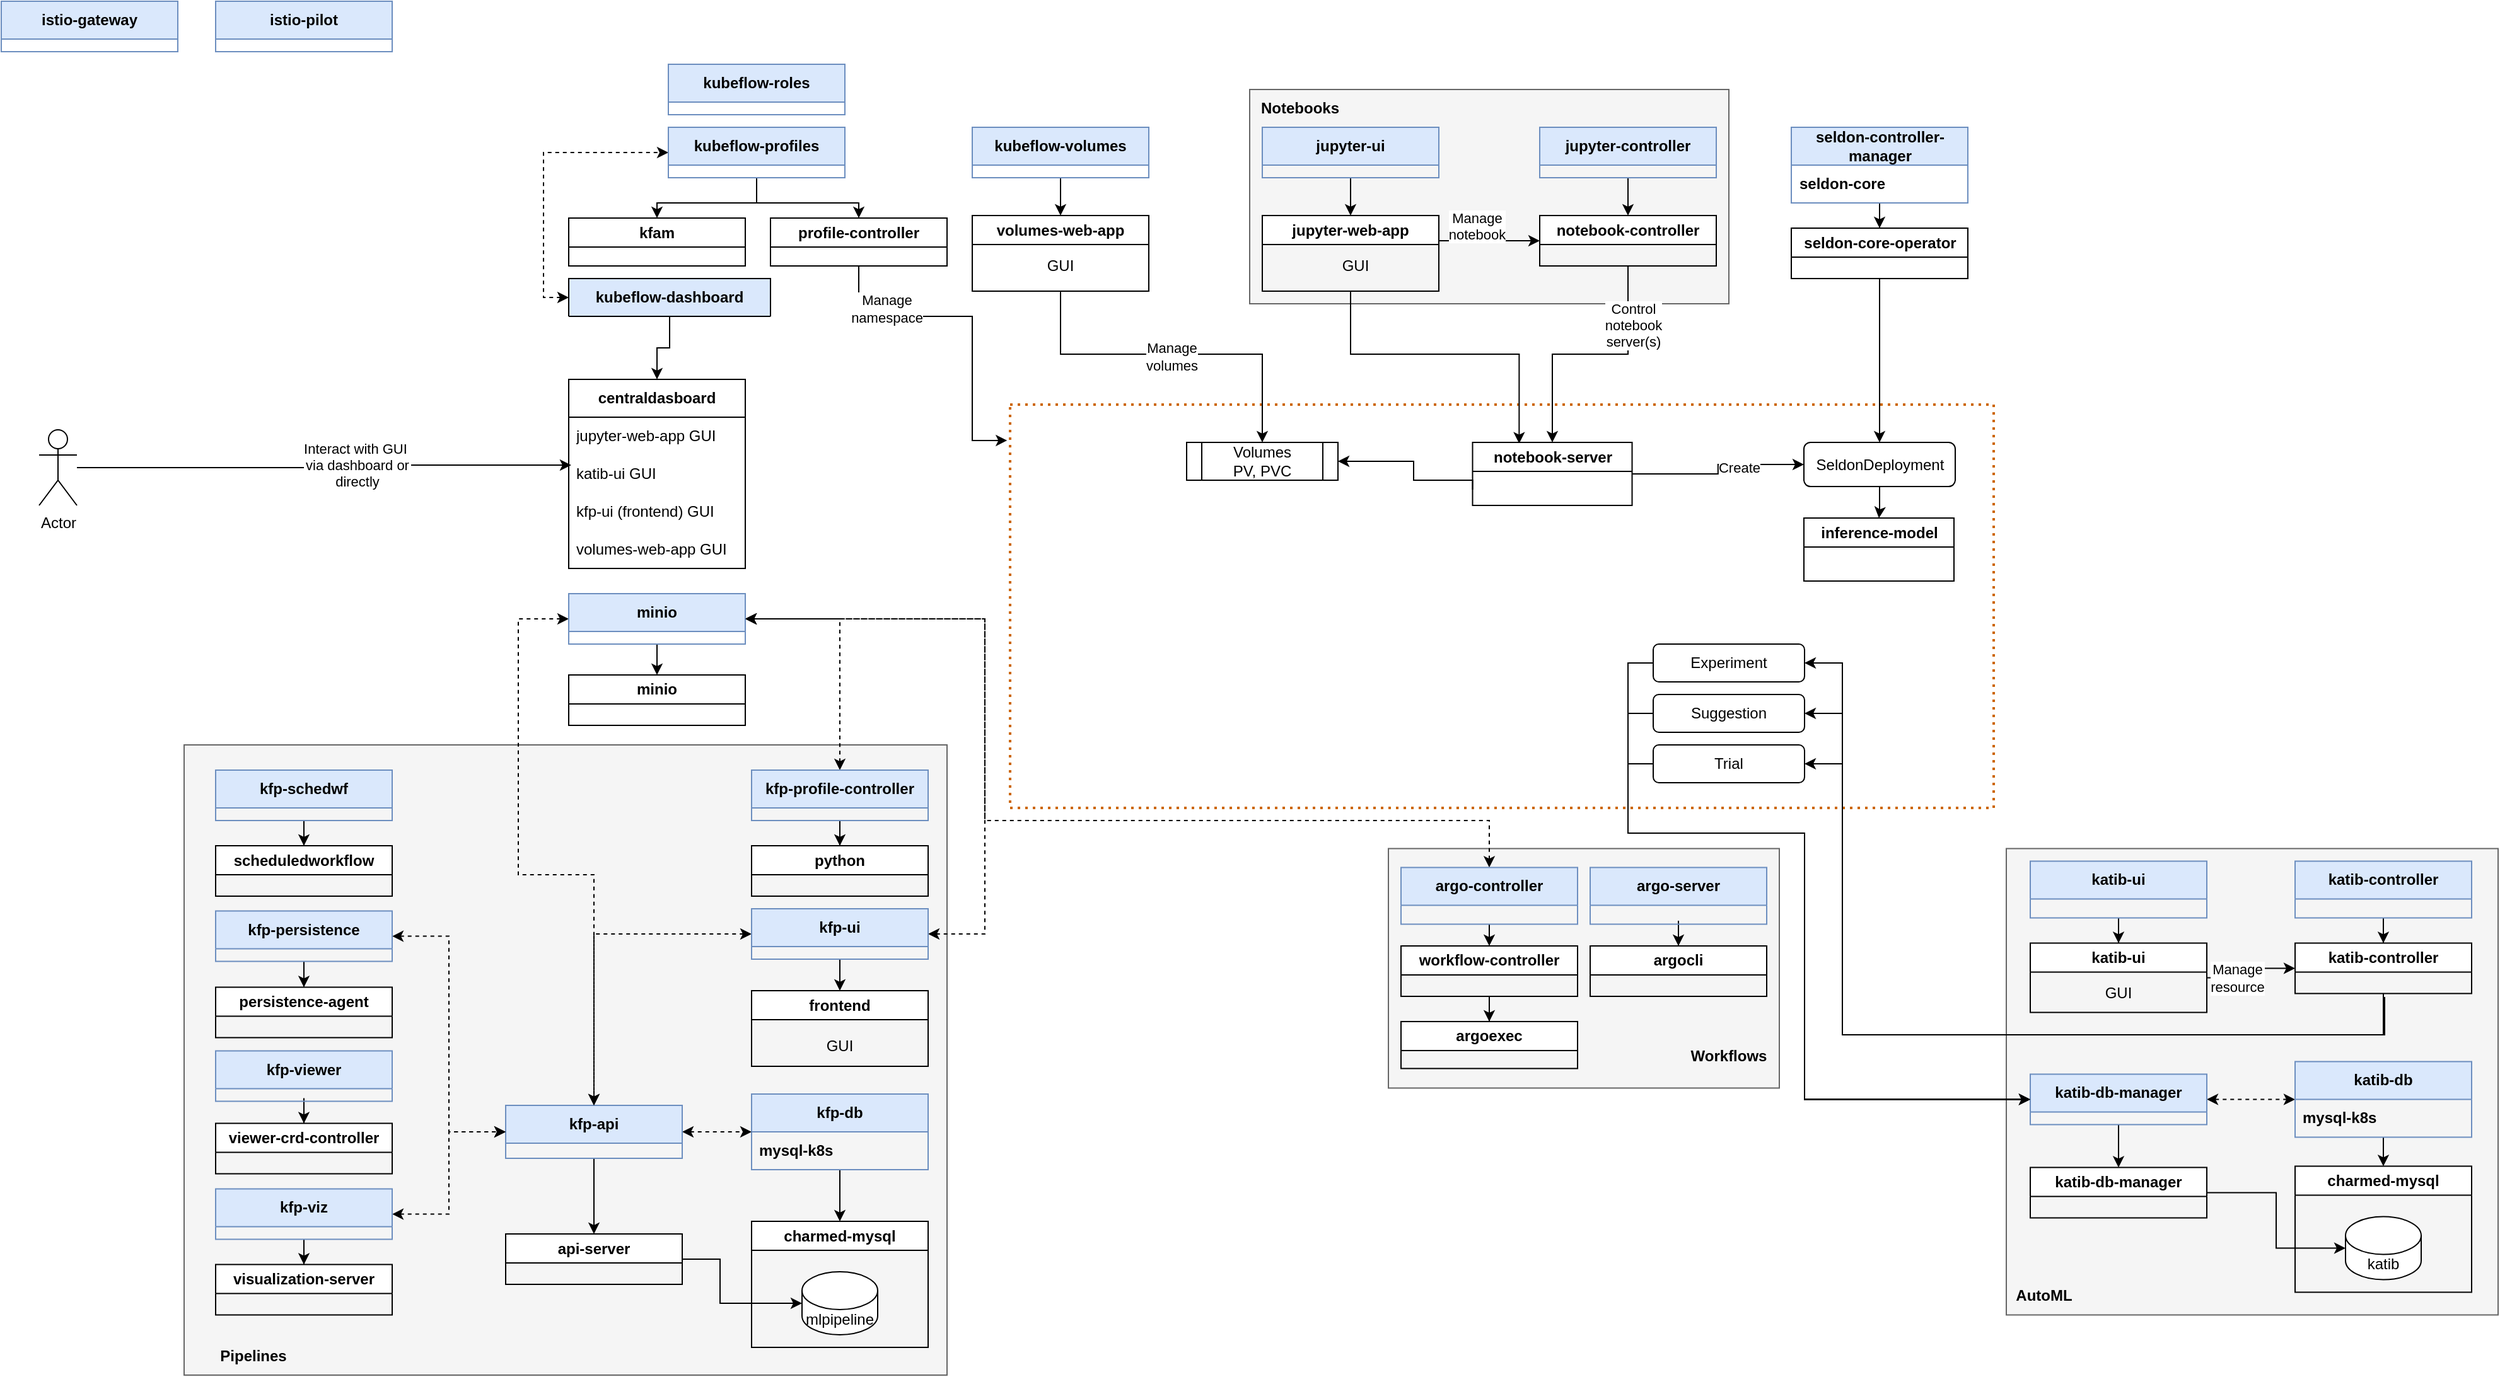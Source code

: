 <mxfile version="21.2.1" type="device">
  <diagram id="C5RBs43oDa-KdzZeNtuy" name="Page-1">
    <mxGraphModel dx="1604" dy="550" grid="1" gridSize="10" guides="1" tooltips="1" connect="1" arrows="1" fold="1" page="1" pageScale="1" pageWidth="827" pageHeight="1169" math="0" shadow="0">
      <root>
        <mxCell id="WIyWlLk6GJQsqaUBKTNV-0" />
        <mxCell id="WIyWlLk6GJQsqaUBKTNV-1" parent="WIyWlLk6GJQsqaUBKTNV-0" />
        <mxCell id="i-koaTyjOwiyfAc7AXyl-42" value="" style="rounded=0;whiteSpace=wrap;html=1;fillColor=#f5f5f5;fontColor=#333333;strokeColor=#666666;" vertex="1" parent="WIyWlLk6GJQsqaUBKTNV-1">
          <mxGeometry x="440" y="80" width="380" height="170" as="geometry" />
        </mxCell>
        <mxCell id="i-koaTyjOwiyfAc7AXyl-40" value="" style="rounded=0;whiteSpace=wrap;html=1;fillColor=#f5f5f5;fontColor=#333333;strokeColor=#666666;" vertex="1" parent="WIyWlLk6GJQsqaUBKTNV-1">
          <mxGeometry x="550" y="682.25" width="310" height="190" as="geometry" />
        </mxCell>
        <mxCell id="UsWVj7nxP38BEQxx_ZYH-17" value="" style="rounded=0;whiteSpace=wrap;html=1;fillColor=none;strokeColor=#CC6600;dashed=1;dashPattern=1 2;strokeWidth=2;" parent="WIyWlLk6GJQsqaUBKTNV-1" vertex="1">
          <mxGeometry x="250" y="330" width="780" height="320" as="geometry" />
        </mxCell>
        <mxCell id="UsWVj7nxP38BEQxx_ZYH-182" value="" style="rounded=0;whiteSpace=wrap;html=1;fillColor=#f5f5f5;fontColor=#333333;strokeColor=#666666;" parent="WIyWlLk6GJQsqaUBKTNV-1" vertex="1">
          <mxGeometry x="-405" y="600" width="605" height="500" as="geometry" />
        </mxCell>
        <mxCell id="UsWVj7nxP38BEQxx_ZYH-111" value="" style="rounded=0;whiteSpace=wrap;html=1;fillColor=#f5f5f5;fontColor=#333333;strokeColor=#666666;" parent="WIyWlLk6GJQsqaUBKTNV-1" vertex="1">
          <mxGeometry x="1040" y="682.25" width="390" height="370" as="geometry" />
        </mxCell>
        <mxCell id="UsWVj7nxP38BEQxx_ZYH-171" style="edgeStyle=orthogonalEdgeStyle;rounded=0;orthogonalLoop=1;jettySize=auto;html=1;entryX=0.014;entryY=0.267;entryDx=0;entryDy=0;entryPerimeter=0;" parent="WIyWlLk6GJQsqaUBKTNV-1" source="UsWVj7nxP38BEQxx_ZYH-0" target="UsWVj7nxP38BEQxx_ZYH-167" edge="1">
          <mxGeometry relative="1" as="geometry" />
        </mxCell>
        <mxCell id="UsWVj7nxP38BEQxx_ZYH-172" value="Interact with GUI&amp;nbsp;&lt;br&gt;via dashboard or&lt;br&gt;directly" style="edgeLabel;html=1;align=center;verticalAlign=middle;resizable=0;points=[];" parent="UsWVj7nxP38BEQxx_ZYH-171" vertex="1" connectable="0">
          <mxGeometry x="0.134" relative="1" as="geometry">
            <mxPoint as="offset" />
          </mxGeometry>
        </mxCell>
        <mxCell id="UsWVj7nxP38BEQxx_ZYH-0" value="Actor" style="shape=umlActor;verticalLabelPosition=bottom;verticalAlign=top;html=1;outlineConnect=0;" parent="WIyWlLk6GJQsqaUBKTNV-1" vertex="1">
          <mxGeometry x="-520" y="350" width="30" height="60" as="geometry" />
        </mxCell>
        <mxCell id="UsWVj7nxP38BEQxx_ZYH-32" style="edgeStyle=orthogonalEdgeStyle;rounded=0;orthogonalLoop=1;jettySize=auto;html=1;entryX=0.5;entryY=0;entryDx=0;entryDy=0;" parent="WIyWlLk6GJQsqaUBKTNV-1" source="UsWVj7nxP38BEQxx_ZYH-2" target="UsWVj7nxP38BEQxx_ZYH-165" edge="1">
          <mxGeometry relative="1" as="geometry" />
        </mxCell>
        <mxCell id="i-koaTyjOwiyfAc7AXyl-26" style="edgeStyle=orthogonalEdgeStyle;rounded=0;orthogonalLoop=1;jettySize=auto;html=1;entryX=0;entryY=0.5;entryDx=0;entryDy=0;exitX=0;exitY=0.5;exitDx=0;exitDy=0;dashed=1;startArrow=classic;startFill=1;" edge="1" parent="WIyWlLk6GJQsqaUBKTNV-1" source="UsWVj7nxP38BEQxx_ZYH-2" target="UsWVj7nxP38BEQxx_ZYH-126">
          <mxGeometry relative="1" as="geometry" />
        </mxCell>
        <mxCell id="UsWVj7nxP38BEQxx_ZYH-2" value="&lt;b&gt;kubeflow-dashboard&lt;/b&gt;" style="swimlane;fontStyle=0;childLayout=stackLayout;horizontal=1;startSize=30;horizontalStack=0;resizeParent=1;resizeParentMax=0;resizeLast=0;collapsible=1;marginBottom=0;whiteSpace=wrap;html=1;fillColor=#dae8fc;strokeColor=#000000;" parent="WIyWlLk6GJQsqaUBKTNV-1" vertex="1" collapsed="1">
          <mxGeometry x="-100" y="230" width="160" height="30" as="geometry">
            <mxRectangle x="-100" y="230" width="140" height="40" as="alternateBounds" />
          </mxGeometry>
        </mxCell>
        <mxCell id="UsWVj7nxP38BEQxx_ZYH-13" style="edgeStyle=orthogonalEdgeStyle;rounded=0;orthogonalLoop=1;jettySize=auto;html=1;entryX=0.5;entryY=0;entryDx=0;entryDy=0;" parent="WIyWlLk6GJQsqaUBKTNV-1" source="UsWVj7nxP38BEQxx_ZYH-6" target="UsWVj7nxP38BEQxx_ZYH-10" edge="1">
          <mxGeometry relative="1" as="geometry" />
        </mxCell>
        <mxCell id="UsWVj7nxP38BEQxx_ZYH-6" value="&lt;b&gt;jupyter-ui&lt;/b&gt;" style="swimlane;fontStyle=0;childLayout=stackLayout;horizontal=1;startSize=30;horizontalStack=0;resizeParent=1;resizeParentMax=0;resizeLast=0;collapsible=1;marginBottom=0;whiteSpace=wrap;html=1;fillColor=#dae8fc;strokeColor=#6c8ebf;" parent="WIyWlLk6GJQsqaUBKTNV-1" vertex="1">
          <mxGeometry x="450" y="110" width="140" height="40" as="geometry" />
        </mxCell>
        <mxCell id="UsWVj7nxP38BEQxx_ZYH-19" style="edgeStyle=orthogonalEdgeStyle;rounded=0;orthogonalLoop=1;jettySize=auto;html=1;entryX=0;entryY=0.5;entryDx=0;entryDy=0;" parent="WIyWlLk6GJQsqaUBKTNV-1" source="UsWVj7nxP38BEQxx_ZYH-10" target="UsWVj7nxP38BEQxx_ZYH-16" edge="1">
          <mxGeometry relative="1" as="geometry">
            <Array as="points">
              <mxPoint x="670" y="200" />
              <mxPoint x="670" y="200" />
            </Array>
          </mxGeometry>
        </mxCell>
        <mxCell id="UsWVj7nxP38BEQxx_ZYH-20" value="Manage&lt;br&gt;notebook" style="edgeLabel;html=1;align=center;verticalAlign=bottom;resizable=0;points=[];labelPosition=center;verticalLabelPosition=middle;" parent="UsWVj7nxP38BEQxx_ZYH-19" vertex="1" connectable="0">
          <mxGeometry x="-0.26" y="-3" relative="1" as="geometry">
            <mxPoint as="offset" />
          </mxGeometry>
        </mxCell>
        <mxCell id="i-koaTyjOwiyfAc7AXyl-44" style="edgeStyle=orthogonalEdgeStyle;rounded=0;orthogonalLoop=1;jettySize=auto;html=1;entryX=0.292;entryY=0.017;entryDx=0;entryDy=0;entryPerimeter=0;" edge="1" parent="WIyWlLk6GJQsqaUBKTNV-1" source="UsWVj7nxP38BEQxx_ZYH-10" target="UsWVj7nxP38BEQxx_ZYH-22">
          <mxGeometry relative="1" as="geometry">
            <Array as="points">
              <mxPoint x="520" y="290" />
              <mxPoint x="654" y="290" />
            </Array>
          </mxGeometry>
        </mxCell>
        <mxCell id="UsWVj7nxP38BEQxx_ZYH-10" value="jupyter-web-app" style="swimlane;whiteSpace=wrap;html=1;" parent="WIyWlLk6GJQsqaUBKTNV-1" vertex="1">
          <mxGeometry x="450" y="180" width="140" height="60" as="geometry" />
        </mxCell>
        <mxCell id="UsWVj7nxP38BEQxx_ZYH-109" value="GUI" style="text;html=1;strokeColor=none;fillColor=none;align=center;verticalAlign=middle;whiteSpace=wrap;rounded=0;" parent="UsWVj7nxP38BEQxx_ZYH-10" vertex="1">
          <mxGeometry x="44" y="25" width="60" height="30" as="geometry" />
        </mxCell>
        <mxCell id="UsWVj7nxP38BEQxx_ZYH-18" style="edgeStyle=orthogonalEdgeStyle;rounded=0;orthogonalLoop=1;jettySize=auto;html=1;entryX=0.5;entryY=0;entryDx=0;entryDy=0;" parent="WIyWlLk6GJQsqaUBKTNV-1" source="UsWVj7nxP38BEQxx_ZYH-15" target="UsWVj7nxP38BEQxx_ZYH-16" edge="1">
          <mxGeometry relative="1" as="geometry" />
        </mxCell>
        <mxCell id="UsWVj7nxP38BEQxx_ZYH-15" value="&lt;b&gt;jupyter-controller&lt;/b&gt;" style="swimlane;fontStyle=0;childLayout=stackLayout;horizontal=1;startSize=30;horizontalStack=0;resizeParent=1;resizeParentMax=0;resizeLast=0;collapsible=1;marginBottom=0;whiteSpace=wrap;html=1;fillColor=#dae8fc;strokeColor=#6c8ebf;" parent="WIyWlLk6GJQsqaUBKTNV-1" vertex="1">
          <mxGeometry x="670" y="110" width="140" height="40" as="geometry" />
        </mxCell>
        <mxCell id="UsWVj7nxP38BEQxx_ZYH-87" style="edgeStyle=orthogonalEdgeStyle;rounded=0;orthogonalLoop=1;jettySize=auto;html=1;entryX=0.5;entryY=0;entryDx=0;entryDy=0;" parent="WIyWlLk6GJQsqaUBKTNV-1" source="UsWVj7nxP38BEQxx_ZYH-16" target="UsWVj7nxP38BEQxx_ZYH-22" edge="1">
          <mxGeometry relative="1" as="geometry">
            <mxPoint x="758.5" y="400" as="targetPoint" />
          </mxGeometry>
        </mxCell>
        <mxCell id="UsWVj7nxP38BEQxx_ZYH-176" value="Control&lt;br&gt;notebook&lt;br&gt;server(s)" style="edgeLabel;html=1;align=center;verticalAlign=middle;resizable=0;points=[];" parent="UsWVj7nxP38BEQxx_ZYH-87" vertex="1" connectable="0">
          <mxGeometry x="-0.533" y="4" relative="1" as="geometry">
            <mxPoint as="offset" />
          </mxGeometry>
        </mxCell>
        <mxCell id="UsWVj7nxP38BEQxx_ZYH-16" value="notebook-controller" style="swimlane;whiteSpace=wrap;html=1;" parent="WIyWlLk6GJQsqaUBKTNV-1" vertex="1">
          <mxGeometry x="670" y="180" width="140" height="40" as="geometry" />
        </mxCell>
        <mxCell id="i-koaTyjOwiyfAc7AXyl-28" style="edgeStyle=orthogonalEdgeStyle;rounded=0;orthogonalLoop=1;jettySize=auto;html=1;entryX=0;entryY=0.5;entryDx=0;entryDy=0;" edge="1" parent="WIyWlLk6GJQsqaUBKTNV-1" source="UsWVj7nxP38BEQxx_ZYH-22" target="UsWVj7nxP38BEQxx_ZYH-187">
          <mxGeometry relative="1" as="geometry" />
        </mxCell>
        <mxCell id="i-koaTyjOwiyfAc7AXyl-29" value="Create" style="edgeLabel;html=1;align=center;verticalAlign=middle;resizable=0;points=[];" vertex="1" connectable="0" parent="i-koaTyjOwiyfAc7AXyl-28">
          <mxGeometry x="0.281" y="-2" relative="1" as="geometry">
            <mxPoint as="offset" />
          </mxGeometry>
        </mxCell>
        <mxCell id="UsWVj7nxP38BEQxx_ZYH-22" value="notebook-server" style="swimlane;whiteSpace=wrap;html=1;" parent="WIyWlLk6GJQsqaUBKTNV-1" vertex="1">
          <mxGeometry x="616.75" y="360" width="126.5" height="50" as="geometry" />
        </mxCell>
        <mxCell id="UsWVj7nxP38BEQxx_ZYH-154" style="edgeStyle=orthogonalEdgeStyle;rounded=0;orthogonalLoop=1;jettySize=auto;html=1;entryX=1;entryY=0.5;entryDx=0;entryDy=0;exitX=0;exitY=0.75;exitDx=0;exitDy=0;" parent="WIyWlLk6GJQsqaUBKTNV-1" source="UsWVj7nxP38BEQxx_ZYH-22" target="UsWVj7nxP38BEQxx_ZYH-152" edge="1">
          <mxGeometry relative="1" as="geometry">
            <mxPoint x="720.02" y="398.68" as="sourcePoint" />
            <Array as="points">
              <mxPoint x="617" y="390" />
              <mxPoint x="570" y="390" />
              <mxPoint x="570" y="375" />
            </Array>
          </mxGeometry>
        </mxCell>
        <mxCell id="UsWVj7nxP38BEQxx_ZYH-35" value="&lt;b&gt;istio-pilot&lt;/b&gt;" style="swimlane;fontStyle=0;childLayout=stackLayout;horizontal=1;startSize=30;horizontalStack=0;resizeParent=1;resizeParentMax=0;resizeLast=0;collapsible=1;marginBottom=0;whiteSpace=wrap;html=1;fillColor=#dae8fc;strokeColor=#6c8ebf;" parent="WIyWlLk6GJQsqaUBKTNV-1" vertex="1">
          <mxGeometry x="-380" y="10" width="140" height="40" as="geometry" />
        </mxCell>
        <mxCell id="UsWVj7nxP38BEQxx_ZYH-36" value="&lt;b&gt;istio-gateway&lt;/b&gt;" style="swimlane;fontStyle=0;childLayout=stackLayout;horizontal=1;startSize=30;horizontalStack=0;resizeParent=1;resizeParentMax=0;resizeLast=0;collapsible=1;marginBottom=0;whiteSpace=wrap;html=1;fillColor=#dae8fc;strokeColor=#6c8ebf;" parent="WIyWlLk6GJQsqaUBKTNV-1" vertex="1">
          <mxGeometry x="-550" y="10" width="140" height="40" as="geometry" />
        </mxCell>
        <mxCell id="UsWVj7nxP38BEQxx_ZYH-78" style="edgeStyle=orthogonalEdgeStyle;rounded=0;orthogonalLoop=1;jettySize=auto;html=1;dashed=1;startArrow=classic;startFill=1;" parent="WIyWlLk6GJQsqaUBKTNV-1" source="UsWVj7nxP38BEQxx_ZYH-40" target="UsWVj7nxP38BEQxx_ZYH-69" edge="1">
          <mxGeometry relative="1" as="geometry" />
        </mxCell>
        <mxCell id="UsWVj7nxP38BEQxx_ZYH-82" style="edgeStyle=orthogonalEdgeStyle;rounded=0;orthogonalLoop=1;jettySize=auto;html=1;entryX=0.5;entryY=0;entryDx=0;entryDy=0;" parent="WIyWlLk6GJQsqaUBKTNV-1" source="UsWVj7nxP38BEQxx_ZYH-40" target="UsWVj7nxP38BEQxx_ZYH-71" edge="1">
          <mxGeometry relative="1" as="geometry" />
        </mxCell>
        <mxCell id="UsWVj7nxP38BEQxx_ZYH-40" value="&lt;b&gt;katib-db&lt;/b&gt;" style="swimlane;fontStyle=0;childLayout=stackLayout;horizontal=1;startSize=30;horizontalStack=0;resizeParent=1;resizeParentMax=0;resizeLast=0;collapsible=1;marginBottom=0;whiteSpace=wrap;html=1;fillColor=#dae8fc;strokeColor=#6c8ebf;" parent="WIyWlLk6GJQsqaUBKTNV-1" vertex="1">
          <mxGeometry x="1269" y="851.25" width="140" height="60" as="geometry" />
        </mxCell>
        <mxCell id="UsWVj7nxP38BEQxx_ZYH-41" value="&lt;b&gt;mysql-k8s&lt;/b&gt;" style="text;strokeColor=none;fillColor=none;align=left;verticalAlign=middle;spacingLeft=4;spacingRight=4;overflow=hidden;points=[[0,0.5],[1,0.5]];portConstraint=eastwest;rotatable=0;whiteSpace=wrap;html=1;" parent="UsWVj7nxP38BEQxx_ZYH-40" vertex="1">
          <mxGeometry y="30" width="140" height="30" as="geometry" />
        </mxCell>
        <mxCell id="UsWVj7nxP38BEQxx_ZYH-81" style="edgeStyle=orthogonalEdgeStyle;rounded=0;orthogonalLoop=1;jettySize=auto;html=1;" parent="WIyWlLk6GJQsqaUBKTNV-1" source="UsWVj7nxP38BEQxx_ZYH-44" target="UsWVj7nxP38BEQxx_ZYH-72" edge="1">
          <mxGeometry relative="1" as="geometry" />
        </mxCell>
        <mxCell id="UsWVj7nxP38BEQxx_ZYH-44" value="&lt;b&gt;kfp-db&lt;/b&gt;" style="swimlane;fontStyle=0;childLayout=stackLayout;horizontal=1;startSize=30;horizontalStack=0;resizeParent=1;resizeParentMax=0;resizeLast=0;collapsible=1;marginBottom=0;whiteSpace=wrap;html=1;fillColor=#dae8fc;strokeColor=#6c8ebf;" parent="WIyWlLk6GJQsqaUBKTNV-1" vertex="1">
          <mxGeometry x="45" y="877" width="140" height="60" as="geometry" />
        </mxCell>
        <mxCell id="UsWVj7nxP38BEQxx_ZYH-45" value="&lt;b&gt;mysql-k8s&lt;/b&gt;" style="text;strokeColor=none;fillColor=none;align=left;verticalAlign=middle;spacingLeft=4;spacingRight=4;overflow=hidden;points=[[0,0.5],[1,0.5]];portConstraint=eastwest;rotatable=0;whiteSpace=wrap;html=1;" parent="UsWVj7nxP38BEQxx_ZYH-44" vertex="1">
          <mxGeometry y="30" width="140" height="30" as="geometry" />
        </mxCell>
        <mxCell id="UsWVj7nxP38BEQxx_ZYH-54" style="edgeStyle=orthogonalEdgeStyle;rounded=0;orthogonalLoop=1;jettySize=auto;html=1;entryX=0.5;entryY=0;entryDx=0;entryDy=0;" parent="WIyWlLk6GJQsqaUBKTNV-1" source="UsWVj7nxP38BEQxx_ZYH-46" target="UsWVj7nxP38BEQxx_ZYH-52" edge="1">
          <mxGeometry relative="1" as="geometry" />
        </mxCell>
        <mxCell id="UsWVj7nxP38BEQxx_ZYH-46" value="&lt;b&gt;seldon-controller-manager&lt;/b&gt;" style="swimlane;fontStyle=0;childLayout=stackLayout;horizontal=1;startSize=30;horizontalStack=0;resizeParent=1;resizeParentMax=0;resizeLast=0;collapsible=1;marginBottom=0;whiteSpace=wrap;html=1;fillColor=#dae8fc;strokeColor=#6c8ebf;" parent="WIyWlLk6GJQsqaUBKTNV-1" vertex="1">
          <mxGeometry x="869.5" y="110" width="140" height="60" as="geometry" />
        </mxCell>
        <mxCell id="UsWVj7nxP38BEQxx_ZYH-47" value="&lt;b&gt;seldon-core&lt;/b&gt;" style="text;strokeColor=none;fillColor=none;align=left;verticalAlign=middle;spacingLeft=4;spacingRight=4;overflow=hidden;points=[[0,0.5],[1,0.5]];portConstraint=eastwest;rotatable=0;whiteSpace=wrap;html=1;" parent="UsWVj7nxP38BEQxx_ZYH-46" vertex="1">
          <mxGeometry y="30" width="140" height="30" as="geometry" />
        </mxCell>
        <mxCell id="UsWVj7nxP38BEQxx_ZYH-191" style="edgeStyle=orthogonalEdgeStyle;rounded=0;orthogonalLoop=1;jettySize=auto;html=1;entryX=0.5;entryY=0;entryDx=0;entryDy=0;" parent="WIyWlLk6GJQsqaUBKTNV-1" source="UsWVj7nxP38BEQxx_ZYH-52" target="UsWVj7nxP38BEQxx_ZYH-187" edge="1">
          <mxGeometry relative="1" as="geometry" />
        </mxCell>
        <mxCell id="UsWVj7nxP38BEQxx_ZYH-52" value="seldon-core-operator" style="swimlane;whiteSpace=wrap;html=1;" parent="WIyWlLk6GJQsqaUBKTNV-1" vertex="1">
          <mxGeometry x="869.5" y="190" width="140" height="40" as="geometry" />
        </mxCell>
        <mxCell id="UsWVj7nxP38BEQxx_ZYH-63" style="edgeStyle=orthogonalEdgeStyle;rounded=0;orthogonalLoop=1;jettySize=auto;html=1;entryX=0.5;entryY=0;entryDx=0;entryDy=0;" parent="WIyWlLk6GJQsqaUBKTNV-1" source="UsWVj7nxP38BEQxx_ZYH-60" target="UsWVj7nxP38BEQxx_ZYH-62" edge="1">
          <mxGeometry relative="1" as="geometry" />
        </mxCell>
        <mxCell id="UsWVj7nxP38BEQxx_ZYH-186" style="edgeStyle=orthogonalEdgeStyle;rounded=0;orthogonalLoop=1;jettySize=auto;html=1;startArrow=classic;startFill=1;dashed=1;" parent="WIyWlLk6GJQsqaUBKTNV-1" source="UsWVj7nxP38BEQxx_ZYH-60" target="UsWVj7nxP38BEQxx_ZYH-44" edge="1">
          <mxGeometry relative="1" as="geometry" />
        </mxCell>
        <mxCell id="UsWVj7nxP38BEQxx_ZYH-60" value="&lt;b&gt;kfp-api&lt;/b&gt;" style="swimlane;fontStyle=0;childLayout=stackLayout;horizontal=1;startSize=30;horizontalStack=0;resizeParent=1;resizeParentMax=0;resizeLast=0;collapsible=1;marginBottom=0;whiteSpace=wrap;html=1;fillColor=#dae8fc;strokeColor=#6c8ebf;" parent="WIyWlLk6GJQsqaUBKTNV-1" vertex="1">
          <mxGeometry x="-150" y="886" width="140" height="42" as="geometry" />
        </mxCell>
        <mxCell id="UsWVj7nxP38BEQxx_ZYH-80" style="edgeStyle=orthogonalEdgeStyle;rounded=0;orthogonalLoop=1;jettySize=auto;html=1;entryX=0;entryY=0.5;entryDx=0;entryDy=0;entryPerimeter=0;" parent="WIyWlLk6GJQsqaUBKTNV-1" source="UsWVj7nxP38BEQxx_ZYH-62" target="UsWVj7nxP38BEQxx_ZYH-73" edge="1">
          <mxGeometry relative="1" as="geometry">
            <Array as="points">
              <mxPoint x="20" y="1008" />
              <mxPoint x="20" y="1043" />
            </Array>
          </mxGeometry>
        </mxCell>
        <mxCell id="UsWVj7nxP38BEQxx_ZYH-62" value="api-server" style="swimlane;whiteSpace=wrap;html=1;" parent="WIyWlLk6GJQsqaUBKTNV-1" vertex="1">
          <mxGeometry x="-150" y="988" width="140" height="40" as="geometry" />
        </mxCell>
        <mxCell id="UsWVj7nxP38BEQxx_ZYH-76" style="edgeStyle=orthogonalEdgeStyle;rounded=0;orthogonalLoop=1;jettySize=auto;html=1;entryX=0.5;entryY=0;entryDx=0;entryDy=0;" parent="WIyWlLk6GJQsqaUBKTNV-1" source="UsWVj7nxP38BEQxx_ZYH-69" target="UsWVj7nxP38BEQxx_ZYH-75" edge="1">
          <mxGeometry relative="1" as="geometry" />
        </mxCell>
        <mxCell id="UsWVj7nxP38BEQxx_ZYH-69" value="&lt;b&gt;katib-db-manager&lt;/b&gt;" style="swimlane;fontStyle=0;childLayout=stackLayout;horizontal=1;startSize=30;horizontalStack=0;resizeParent=1;resizeParentMax=0;resizeLast=0;collapsible=1;marginBottom=0;whiteSpace=wrap;html=1;fillColor=#dae8fc;strokeColor=#6c8ebf;" parent="WIyWlLk6GJQsqaUBKTNV-1" vertex="1">
          <mxGeometry x="1059" y="861.25" width="140" height="40" as="geometry" />
        </mxCell>
        <mxCell id="UsWVj7nxP38BEQxx_ZYH-71" value="charmed-mysql" style="swimlane;whiteSpace=wrap;html=1;" parent="WIyWlLk6GJQsqaUBKTNV-1" vertex="1">
          <mxGeometry x="1269" y="934.25" width="140" height="100" as="geometry" />
        </mxCell>
        <mxCell id="UsWVj7nxP38BEQxx_ZYH-48" value="katib" style="shape=cylinder3;whiteSpace=wrap;html=1;boundedLbl=1;backgroundOutline=1;size=15;" parent="UsWVj7nxP38BEQxx_ZYH-71" vertex="1">
          <mxGeometry x="40" y="40" width="60" height="50" as="geometry" />
        </mxCell>
        <mxCell id="UsWVj7nxP38BEQxx_ZYH-72" value="charmed-mysql" style="swimlane;whiteSpace=wrap;html=1;" parent="WIyWlLk6GJQsqaUBKTNV-1" vertex="1">
          <mxGeometry x="45" y="978" width="140" height="100" as="geometry" />
        </mxCell>
        <mxCell id="UsWVj7nxP38BEQxx_ZYH-73" value="mlpipeline" style="shape=cylinder3;whiteSpace=wrap;html=1;boundedLbl=1;backgroundOutline=1;size=15;" parent="UsWVj7nxP38BEQxx_ZYH-72" vertex="1">
          <mxGeometry x="40" y="40" width="60" height="50" as="geometry" />
        </mxCell>
        <mxCell id="UsWVj7nxP38BEQxx_ZYH-79" style="edgeStyle=orthogonalEdgeStyle;rounded=0;orthogonalLoop=1;jettySize=auto;html=1;" parent="WIyWlLk6GJQsqaUBKTNV-1" source="UsWVj7nxP38BEQxx_ZYH-75" target="UsWVj7nxP38BEQxx_ZYH-48" edge="1">
          <mxGeometry relative="1" as="geometry" />
        </mxCell>
        <mxCell id="UsWVj7nxP38BEQxx_ZYH-75" value="katib-db-manager" style="swimlane;whiteSpace=wrap;html=1;" parent="WIyWlLk6GJQsqaUBKTNV-1" vertex="1">
          <mxGeometry x="1059" y="935.25" width="140" height="40" as="geometry" />
        </mxCell>
        <mxCell id="UsWVj7nxP38BEQxx_ZYH-91" style="edgeStyle=orthogonalEdgeStyle;rounded=0;orthogonalLoop=1;jettySize=auto;html=1;entryX=0.5;entryY=0;entryDx=0;entryDy=0;" parent="WIyWlLk6GJQsqaUBKTNV-1" source="UsWVj7nxP38BEQxx_ZYH-92" target="UsWVj7nxP38BEQxx_ZYH-93" edge="1">
          <mxGeometry relative="1" as="geometry" />
        </mxCell>
        <mxCell id="UsWVj7nxP38BEQxx_ZYH-92" value="&lt;b&gt;katib-ui&lt;/b&gt;" style="swimlane;fontStyle=0;childLayout=stackLayout;horizontal=1;startSize=30;horizontalStack=0;resizeParent=1;resizeParentMax=0;resizeLast=0;collapsible=1;marginBottom=0;whiteSpace=wrap;html=1;fillColor=#dae8fc;strokeColor=#6c8ebf;" parent="WIyWlLk6GJQsqaUBKTNV-1" vertex="1">
          <mxGeometry x="1059" y="692.25" width="140" height="45" as="geometry" />
        </mxCell>
        <mxCell id="UsWVj7nxP38BEQxx_ZYH-110" style="edgeStyle=orthogonalEdgeStyle;rounded=0;orthogonalLoop=1;jettySize=auto;html=1;entryX=0;entryY=0.5;entryDx=0;entryDy=0;align=center;verticalAlign=middle;labelPosition=center;verticalLabelPosition=middle;" parent="WIyWlLk6GJQsqaUBKTNV-1" source="UsWVj7nxP38BEQxx_ZYH-93" target="UsWVj7nxP38BEQxx_ZYH-99" edge="1">
          <mxGeometry relative="1" as="geometry">
            <Array as="points">
              <mxPoint x="1223" y="785.25" />
              <mxPoint x="1223" y="777.25" />
            </Array>
          </mxGeometry>
        </mxCell>
        <mxCell id="UsWVj7nxP38BEQxx_ZYH-124" value="Manage&lt;br&gt;resource" style="edgeLabel;html=1;align=center;verticalAlign=middle;resizable=0;points=[];" parent="UsWVj7nxP38BEQxx_ZYH-110" vertex="1" connectable="0">
          <mxGeometry x="-0.388" relative="1" as="geometry">
            <mxPoint as="offset" />
          </mxGeometry>
        </mxCell>
        <mxCell id="UsWVj7nxP38BEQxx_ZYH-93" value="katib-ui" style="swimlane;whiteSpace=wrap;html=1;" parent="WIyWlLk6GJQsqaUBKTNV-1" vertex="1">
          <mxGeometry x="1059" y="757.25" width="140" height="55" as="geometry" />
        </mxCell>
        <mxCell id="UsWVj7nxP38BEQxx_ZYH-107" value="GUI" style="text;html=1;strokeColor=none;fillColor=none;align=center;verticalAlign=middle;whiteSpace=wrap;rounded=0;" parent="UsWVj7nxP38BEQxx_ZYH-93" vertex="1">
          <mxGeometry x="40" y="25" width="60" height="30" as="geometry" />
        </mxCell>
        <mxCell id="UsWVj7nxP38BEQxx_ZYH-97" style="edgeStyle=orthogonalEdgeStyle;rounded=0;orthogonalLoop=1;jettySize=auto;html=1;entryX=0.5;entryY=0;entryDx=0;entryDy=0;" parent="WIyWlLk6GJQsqaUBKTNV-1" source="UsWVj7nxP38BEQxx_ZYH-98" target="UsWVj7nxP38BEQxx_ZYH-99" edge="1">
          <mxGeometry relative="1" as="geometry" />
        </mxCell>
        <mxCell id="UsWVj7nxP38BEQxx_ZYH-98" value="&lt;b&gt;katib-controller&lt;/b&gt;" style="swimlane;fontStyle=0;childLayout=stackLayout;horizontal=1;startSize=30;horizontalStack=0;resizeParent=1;resizeParentMax=0;resizeLast=0;collapsible=1;marginBottom=0;whiteSpace=wrap;html=1;fillColor=#dae8fc;strokeColor=#6c8ebf;" parent="WIyWlLk6GJQsqaUBKTNV-1" vertex="1">
          <mxGeometry x="1269" y="692.25" width="140" height="45" as="geometry" />
        </mxCell>
        <mxCell id="UsWVj7nxP38BEQxx_ZYH-99" value="katib-controller" style="swimlane;whiteSpace=wrap;html=1;" parent="WIyWlLk6GJQsqaUBKTNV-1" vertex="1">
          <mxGeometry x="1269" y="757.25" width="140" height="40" as="geometry" />
        </mxCell>
        <mxCell id="UsWVj7nxP38BEQxx_ZYH-112" value="&lt;b&gt;AutoML&lt;/b&gt;" style="text;html=1;strokeColor=none;fillColor=none;align=center;verticalAlign=middle;whiteSpace=wrap;rounded=0;" parent="WIyWlLk6GJQsqaUBKTNV-1" vertex="1">
          <mxGeometry x="1040" y="1022.25" width="60" height="30" as="geometry" />
        </mxCell>
        <mxCell id="UsWVj7nxP38BEQxx_ZYH-151" style="edgeStyle=orthogonalEdgeStyle;rounded=0;orthogonalLoop=1;jettySize=auto;html=1;startArrow=classic;startFill=1;endArrow=none;endFill=0;" parent="WIyWlLk6GJQsqaUBKTNV-1" source="UsWVj7nxP38BEQxx_ZYH-116" edge="1">
          <mxGeometry relative="1" as="geometry">
            <Array as="points">
              <mxPoint x="910" y="535" />
              <mxPoint x="910" y="830" />
              <mxPoint x="1340" y="830" />
            </Array>
            <mxPoint x="1340" y="800" as="targetPoint" />
          </mxGeometry>
        </mxCell>
        <mxCell id="i-koaTyjOwiyfAc7AXyl-32" style="edgeStyle=orthogonalEdgeStyle;rounded=0;orthogonalLoop=1;jettySize=auto;html=1;entryX=0;entryY=0.5;entryDx=0;entryDy=0;exitX=0;exitY=0.5;exitDx=0;exitDy=0;" edge="1" parent="WIyWlLk6GJQsqaUBKTNV-1" source="UsWVj7nxP38BEQxx_ZYH-116" target="UsWVj7nxP38BEQxx_ZYH-69">
          <mxGeometry relative="1" as="geometry">
            <Array as="points">
              <mxPoint x="740" y="535" />
              <mxPoint x="740" y="670" />
              <mxPoint x="880" y="670" />
              <mxPoint x="880" y="881" />
            </Array>
          </mxGeometry>
        </mxCell>
        <mxCell id="UsWVj7nxP38BEQxx_ZYH-116" value="Experiment" style="rounded=1;whiteSpace=wrap;html=1;" parent="WIyWlLk6GJQsqaUBKTNV-1" vertex="1">
          <mxGeometry x="760" y="520" width="120" height="30" as="geometry" />
        </mxCell>
        <mxCell id="UsWVj7nxP38BEQxx_ZYH-150" style="edgeStyle=orthogonalEdgeStyle;rounded=0;orthogonalLoop=1;jettySize=auto;html=1;endArrow=none;endFill=0;startArrow=classic;startFill=1;entryX=0.5;entryY=1;entryDx=0;entryDy=0;" parent="WIyWlLk6GJQsqaUBKTNV-1" source="UsWVj7nxP38BEQxx_ZYH-117" target="UsWVj7nxP38BEQxx_ZYH-99" edge="1">
          <mxGeometry relative="1" as="geometry">
            <Array as="points">
              <mxPoint x="910" y="575" />
              <mxPoint x="910" y="830" />
              <mxPoint x="1339" y="830" />
            </Array>
          </mxGeometry>
        </mxCell>
        <mxCell id="i-koaTyjOwiyfAc7AXyl-31" style="edgeStyle=orthogonalEdgeStyle;rounded=0;orthogonalLoop=1;jettySize=auto;html=1;entryX=0;entryY=0.5;entryDx=0;entryDy=0;exitX=0;exitY=0.5;exitDx=0;exitDy=0;" edge="1" parent="WIyWlLk6GJQsqaUBKTNV-1" source="UsWVj7nxP38BEQxx_ZYH-117" target="UsWVj7nxP38BEQxx_ZYH-69">
          <mxGeometry relative="1" as="geometry">
            <Array as="points">
              <mxPoint x="740" y="575" />
              <mxPoint x="740" y="670" />
              <mxPoint x="880" y="670" />
              <mxPoint x="880" y="881" />
            </Array>
          </mxGeometry>
        </mxCell>
        <mxCell id="UsWVj7nxP38BEQxx_ZYH-117" value="Suggestion" style="rounded=1;whiteSpace=wrap;html=1;" parent="WIyWlLk6GJQsqaUBKTNV-1" vertex="1">
          <mxGeometry x="760" y="560" width="120" height="30" as="geometry" />
        </mxCell>
        <mxCell id="UsWVj7nxP38BEQxx_ZYH-149" style="edgeStyle=orthogonalEdgeStyle;rounded=0;orthogonalLoop=1;jettySize=auto;html=1;exitX=1;exitY=0.5;exitDx=0;exitDy=0;endArrow=none;endFill=0;startArrow=classic;startFill=1;entryX=0.5;entryY=1;entryDx=0;entryDy=0;" parent="WIyWlLk6GJQsqaUBKTNV-1" source="UsWVj7nxP38BEQxx_ZYH-119" target="UsWVj7nxP38BEQxx_ZYH-99" edge="1">
          <mxGeometry relative="1" as="geometry">
            <Array as="points">
              <mxPoint x="910" y="615" />
              <mxPoint x="910" y="830" />
              <mxPoint x="1339" y="830" />
            </Array>
          </mxGeometry>
        </mxCell>
        <mxCell id="i-koaTyjOwiyfAc7AXyl-30" style="edgeStyle=orthogonalEdgeStyle;rounded=0;orthogonalLoop=1;jettySize=auto;html=1;entryX=0;entryY=0.5;entryDx=0;entryDy=0;exitX=0;exitY=0.5;exitDx=0;exitDy=0;" edge="1" parent="WIyWlLk6GJQsqaUBKTNV-1" source="UsWVj7nxP38BEQxx_ZYH-119" target="UsWVj7nxP38BEQxx_ZYH-69">
          <mxGeometry relative="1" as="geometry">
            <Array as="points">
              <mxPoint x="740" y="615" />
              <mxPoint x="740" y="670" />
              <mxPoint x="880" y="670" />
              <mxPoint x="880" y="881" />
            </Array>
          </mxGeometry>
        </mxCell>
        <mxCell id="UsWVj7nxP38BEQxx_ZYH-119" value="Trial" style="rounded=1;whiteSpace=wrap;html=1;" parent="WIyWlLk6GJQsqaUBKTNV-1" vertex="1">
          <mxGeometry x="760" y="600" width="120" height="30" as="geometry" />
        </mxCell>
        <mxCell id="UsWVj7nxP38BEQxx_ZYH-125" style="edgeStyle=orthogonalEdgeStyle;rounded=0;orthogonalLoop=1;jettySize=auto;html=1;entryX=0.5;entryY=0;entryDx=0;entryDy=0;" parent="WIyWlLk6GJQsqaUBKTNV-1" source="UsWVj7nxP38BEQxx_ZYH-126" target="UsWVj7nxP38BEQxx_ZYH-127" edge="1">
          <mxGeometry relative="1" as="geometry" />
        </mxCell>
        <mxCell id="UsWVj7nxP38BEQxx_ZYH-185" style="edgeStyle=orthogonalEdgeStyle;rounded=0;orthogonalLoop=1;jettySize=auto;html=1;" parent="WIyWlLk6GJQsqaUBKTNV-1" source="UsWVj7nxP38BEQxx_ZYH-126" target="UsWVj7nxP38BEQxx_ZYH-184" edge="1">
          <mxGeometry relative="1" as="geometry" />
        </mxCell>
        <mxCell id="UsWVj7nxP38BEQxx_ZYH-126" value="&lt;b&gt;kubeflow-profiles&lt;/b&gt;" style="swimlane;fontStyle=0;childLayout=stackLayout;horizontal=1;startSize=30;horizontalStack=0;resizeParent=1;resizeParentMax=0;resizeLast=0;collapsible=1;marginBottom=0;whiteSpace=wrap;html=1;fillColor=#dae8fc;strokeColor=#6c8ebf;" parent="WIyWlLk6GJQsqaUBKTNV-1" vertex="1">
          <mxGeometry x="-21" y="110" width="140" height="40" as="geometry" />
        </mxCell>
        <mxCell id="UsWVj7nxP38BEQxx_ZYH-157" style="edgeStyle=orthogonalEdgeStyle;rounded=0;orthogonalLoop=1;jettySize=auto;html=1;entryX=-0.003;entryY=0.089;entryDx=0;entryDy=0;entryPerimeter=0;" parent="WIyWlLk6GJQsqaUBKTNV-1" source="UsWVj7nxP38BEQxx_ZYH-127" target="UsWVj7nxP38BEQxx_ZYH-17" edge="1">
          <mxGeometry relative="1" as="geometry">
            <Array as="points">
              <mxPoint x="130" y="260" />
              <mxPoint x="220" y="260" />
              <mxPoint x="220" y="358" />
            </Array>
          </mxGeometry>
        </mxCell>
        <mxCell id="UsWVj7nxP38BEQxx_ZYH-158" value="Manage&lt;br&gt;namespace" style="edgeLabel;html=1;align=center;verticalAlign=middle;resizable=0;points=[];" parent="UsWVj7nxP38BEQxx_ZYH-157" vertex="1" connectable="0">
          <mxGeometry x="-0.514" y="6" relative="1" as="geometry">
            <mxPoint as="offset" />
          </mxGeometry>
        </mxCell>
        <mxCell id="UsWVj7nxP38BEQxx_ZYH-127" value="profile-controller" style="swimlane;whiteSpace=wrap;html=1;" parent="WIyWlLk6GJQsqaUBKTNV-1" vertex="1">
          <mxGeometry x="60" y="182" width="140" height="38" as="geometry" />
        </mxCell>
        <mxCell id="UsWVj7nxP38BEQxx_ZYH-129" value="&lt;b&gt;kubeflow-roles&lt;/b&gt;" style="swimlane;fontStyle=0;childLayout=stackLayout;horizontal=1;startSize=30;horizontalStack=0;resizeParent=1;resizeParentMax=0;resizeLast=0;collapsible=1;marginBottom=0;whiteSpace=wrap;html=1;fillColor=#dae8fc;strokeColor=#6c8ebf;" parent="WIyWlLk6GJQsqaUBKTNV-1" vertex="1">
          <mxGeometry x="-21" y="60" width="140" height="40" as="geometry" />
        </mxCell>
        <mxCell id="UsWVj7nxP38BEQxx_ZYH-134" style="edgeStyle=orthogonalEdgeStyle;rounded=0;orthogonalLoop=1;jettySize=auto;html=1;entryX=0.5;entryY=0;entryDx=0;entryDy=0;" parent="WIyWlLk6GJQsqaUBKTNV-1" source="UsWVj7nxP38BEQxx_ZYH-130" target="UsWVj7nxP38BEQxx_ZYH-131" edge="1">
          <mxGeometry relative="1" as="geometry" />
        </mxCell>
        <mxCell id="UsWVj7nxP38BEQxx_ZYH-130" value="&lt;b&gt;kubeflow-volumes&lt;/b&gt;" style="swimlane;fontStyle=0;childLayout=stackLayout;horizontal=1;startSize=30;horizontalStack=0;resizeParent=1;resizeParentMax=0;resizeLast=0;collapsible=1;marginBottom=0;whiteSpace=wrap;html=1;fillColor=#dae8fc;strokeColor=#6c8ebf;" parent="WIyWlLk6GJQsqaUBKTNV-1" vertex="1">
          <mxGeometry x="220" y="110" width="140" height="40" as="geometry" />
        </mxCell>
        <mxCell id="UsWVj7nxP38BEQxx_ZYH-153" style="edgeStyle=orthogonalEdgeStyle;rounded=0;orthogonalLoop=1;jettySize=auto;html=1;entryX=0.5;entryY=0;entryDx=0;entryDy=0;exitX=0.5;exitY=1;exitDx=0;exitDy=0;" parent="WIyWlLk6GJQsqaUBKTNV-1" source="UsWVj7nxP38BEQxx_ZYH-131" target="UsWVj7nxP38BEQxx_ZYH-152" edge="1">
          <mxGeometry relative="1" as="geometry">
            <Array as="points">
              <mxPoint x="290" y="290" />
              <mxPoint x="450" y="290" />
            </Array>
          </mxGeometry>
        </mxCell>
        <mxCell id="UsWVj7nxP38BEQxx_ZYH-155" value="Manage&lt;br&gt;volumes" style="edgeLabel;html=1;align=center;verticalAlign=middle;resizable=0;points=[];" parent="UsWVj7nxP38BEQxx_ZYH-153" vertex="1" connectable="0">
          <mxGeometry x="-0.018" y="-2" relative="1" as="geometry">
            <mxPoint as="offset" />
          </mxGeometry>
        </mxCell>
        <mxCell id="UsWVj7nxP38BEQxx_ZYH-131" value="volumes-web-app" style="swimlane;whiteSpace=wrap;html=1;" parent="WIyWlLk6GJQsqaUBKTNV-1" vertex="1">
          <mxGeometry x="220" y="180" width="140" height="60" as="geometry" />
        </mxCell>
        <mxCell id="UsWVj7nxP38BEQxx_ZYH-132" value="GUI" style="text;html=1;strokeColor=none;fillColor=none;align=center;verticalAlign=middle;whiteSpace=wrap;rounded=0;" parent="UsWVj7nxP38BEQxx_ZYH-131" vertex="1">
          <mxGeometry x="40" y="25" width="60" height="30" as="geometry" />
        </mxCell>
        <mxCell id="UsWVj7nxP38BEQxx_ZYH-152" value="Volumes&lt;br&gt;PV, PVC" style="shape=process;whiteSpace=wrap;html=1;backgroundOutline=1;" parent="WIyWlLk6GJQsqaUBKTNV-1" vertex="1">
          <mxGeometry x="390" y="360" width="120" height="30" as="geometry" />
        </mxCell>
        <mxCell id="UsWVj7nxP38BEQxx_ZYH-164" style="edgeStyle=orthogonalEdgeStyle;rounded=0;orthogonalLoop=1;jettySize=auto;html=1;entryX=0.5;entryY=0;entryDx=0;entryDy=0;" parent="WIyWlLk6GJQsqaUBKTNV-1" source="UsWVj7nxP38BEQxx_ZYH-162" target="UsWVj7nxP38BEQxx_ZYH-163" edge="1">
          <mxGeometry relative="1" as="geometry" />
        </mxCell>
        <mxCell id="i-koaTyjOwiyfAc7AXyl-18" style="edgeStyle=orthogonalEdgeStyle;rounded=0;orthogonalLoop=1;jettySize=auto;html=1;entryX=0.5;entryY=0;entryDx=0;entryDy=0;startArrow=classic;startFill=1;dashed=1;" edge="1" parent="WIyWlLk6GJQsqaUBKTNV-1" source="UsWVj7nxP38BEQxx_ZYH-162" target="UsWVj7nxP38BEQxx_ZYH-60">
          <mxGeometry relative="1" as="geometry" />
        </mxCell>
        <mxCell id="i-koaTyjOwiyfAc7AXyl-25" style="edgeStyle=orthogonalEdgeStyle;rounded=0;orthogonalLoop=1;jettySize=auto;html=1;entryX=1;entryY=0.5;entryDx=0;entryDy=0;dashed=1;startArrow=classic;startFill=1;" edge="1" parent="WIyWlLk6GJQsqaUBKTNV-1" source="UsWVj7nxP38BEQxx_ZYH-162" target="i-koaTyjOwiyfAc7AXyl-19">
          <mxGeometry relative="1" as="geometry">
            <Array as="points">
              <mxPoint x="230" y="750" />
              <mxPoint x="230" y="500" />
            </Array>
          </mxGeometry>
        </mxCell>
        <mxCell id="UsWVj7nxP38BEQxx_ZYH-162" value="&lt;b&gt;kfp-ui&lt;/b&gt;" style="swimlane;fontStyle=0;childLayout=stackLayout;horizontal=1;startSize=30;horizontalStack=0;resizeParent=1;resizeParentMax=0;resizeLast=0;collapsible=1;marginBottom=0;whiteSpace=wrap;html=1;fillColor=#dae8fc;strokeColor=#6c8ebf;" parent="WIyWlLk6GJQsqaUBKTNV-1" vertex="1">
          <mxGeometry x="45" y="730" width="140" height="40" as="geometry" />
        </mxCell>
        <mxCell id="UsWVj7nxP38BEQxx_ZYH-163" value="frontend" style="swimlane;whiteSpace=wrap;html=1;" parent="WIyWlLk6GJQsqaUBKTNV-1" vertex="1">
          <mxGeometry x="45" y="795" width="140" height="60" as="geometry" />
        </mxCell>
        <mxCell id="UsWVj7nxP38BEQxx_ZYH-170" value="GUI" style="text;html=1;strokeColor=none;fillColor=none;align=center;verticalAlign=middle;whiteSpace=wrap;rounded=0;" parent="UsWVj7nxP38BEQxx_ZYH-163" vertex="1">
          <mxGeometry x="40" y="29" width="60" height="30" as="geometry" />
        </mxCell>
        <mxCell id="UsWVj7nxP38BEQxx_ZYH-165" value="&lt;b&gt;centraldasboard&lt;/b&gt;" style="swimlane;fontStyle=0;childLayout=stackLayout;horizontal=1;startSize=30;horizontalStack=0;resizeParent=1;resizeParentMax=0;resizeLast=0;collapsible=1;marginBottom=0;whiteSpace=wrap;html=1;" parent="WIyWlLk6GJQsqaUBKTNV-1" vertex="1">
          <mxGeometry x="-100" y="310" width="140" height="150" as="geometry" />
        </mxCell>
        <mxCell id="UsWVj7nxP38BEQxx_ZYH-166" value="jupyter-web-app GUI" style="text;strokeColor=none;fillColor=none;align=left;verticalAlign=middle;spacingLeft=4;spacingRight=4;overflow=hidden;points=[[0,0.5],[1,0.5]];portConstraint=eastwest;rotatable=0;whiteSpace=wrap;html=1;" parent="UsWVj7nxP38BEQxx_ZYH-165" vertex="1">
          <mxGeometry y="30" width="140" height="30" as="geometry" />
        </mxCell>
        <mxCell id="UsWVj7nxP38BEQxx_ZYH-167" value="katib-ui GUI" style="text;strokeColor=none;fillColor=none;align=left;verticalAlign=middle;spacingLeft=4;spacingRight=4;overflow=hidden;points=[[0,0.5],[1,0.5]];portConstraint=eastwest;rotatable=0;whiteSpace=wrap;html=1;" parent="UsWVj7nxP38BEQxx_ZYH-165" vertex="1">
          <mxGeometry y="60" width="140" height="30" as="geometry" />
        </mxCell>
        <mxCell id="UsWVj7nxP38BEQxx_ZYH-168" value="kfp-ui (frontend) GUI" style="text;strokeColor=none;fillColor=none;align=left;verticalAlign=middle;spacingLeft=4;spacingRight=4;overflow=hidden;points=[[0,0.5],[1,0.5]];portConstraint=eastwest;rotatable=0;whiteSpace=wrap;html=1;" parent="UsWVj7nxP38BEQxx_ZYH-165" vertex="1">
          <mxGeometry y="90" width="140" height="30" as="geometry" />
        </mxCell>
        <mxCell id="UsWVj7nxP38BEQxx_ZYH-175" value="volumes-web-app GUI" style="text;strokeColor=none;fillColor=none;align=left;verticalAlign=middle;spacingLeft=4;spacingRight=4;overflow=hidden;points=[[0,0.5],[1,0.5]];portConstraint=eastwest;rotatable=0;whiteSpace=wrap;html=1;" parent="UsWVj7nxP38BEQxx_ZYH-165" vertex="1">
          <mxGeometry y="120" width="140" height="30" as="geometry" />
        </mxCell>
        <mxCell id="i-koaTyjOwiyfAc7AXyl-1" style="edgeStyle=orthogonalEdgeStyle;rounded=0;orthogonalLoop=1;jettySize=auto;html=1;entryX=0.5;entryY=0;entryDx=0;entryDy=0;" edge="1" parent="WIyWlLk6GJQsqaUBKTNV-1" source="UsWVj7nxP38BEQxx_ZYH-177" target="i-koaTyjOwiyfAc7AXyl-0">
          <mxGeometry relative="1" as="geometry" />
        </mxCell>
        <mxCell id="i-koaTyjOwiyfAc7AXyl-15" style="edgeStyle=orthogonalEdgeStyle;rounded=0;orthogonalLoop=1;jettySize=auto;html=1;entryX=0;entryY=0.5;entryDx=0;entryDy=0;dashed=1;startArrow=classic;startFill=1;" edge="1" parent="WIyWlLk6GJQsqaUBKTNV-1" source="UsWVj7nxP38BEQxx_ZYH-177" target="UsWVj7nxP38BEQxx_ZYH-60">
          <mxGeometry relative="1" as="geometry" />
        </mxCell>
        <mxCell id="UsWVj7nxP38BEQxx_ZYH-177" value="&lt;b&gt;kfp-persistence&lt;/b&gt;" style="swimlane;fontStyle=0;childLayout=stackLayout;horizontal=1;startSize=30;horizontalStack=0;resizeParent=1;resizeParentMax=0;resizeLast=0;collapsible=1;marginBottom=0;whiteSpace=wrap;html=1;fillColor=#dae8fc;strokeColor=#6c8ebf;" parent="WIyWlLk6GJQsqaUBKTNV-1" vertex="1">
          <mxGeometry x="-380" y="731.75" width="140" height="40" as="geometry" />
        </mxCell>
        <mxCell id="i-koaTyjOwiyfAc7AXyl-8" style="edgeStyle=orthogonalEdgeStyle;rounded=0;orthogonalLoop=1;jettySize=auto;html=1;entryX=0.5;entryY=0;entryDx=0;entryDy=0;" edge="1" parent="WIyWlLk6GJQsqaUBKTNV-1" source="UsWVj7nxP38BEQxx_ZYH-178" target="i-koaTyjOwiyfAc7AXyl-7">
          <mxGeometry relative="1" as="geometry" />
        </mxCell>
        <mxCell id="i-koaTyjOwiyfAc7AXyl-17" style="edgeStyle=orthogonalEdgeStyle;rounded=0;orthogonalLoop=1;jettySize=auto;html=1;entryX=0;entryY=0.5;entryDx=0;entryDy=0;dashed=1;startArrow=classic;startFill=1;" edge="1" parent="WIyWlLk6GJQsqaUBKTNV-1" source="UsWVj7nxP38BEQxx_ZYH-178" target="UsWVj7nxP38BEQxx_ZYH-60">
          <mxGeometry relative="1" as="geometry" />
        </mxCell>
        <mxCell id="UsWVj7nxP38BEQxx_ZYH-178" value="&lt;b&gt;kfp-viz&lt;/b&gt;" style="swimlane;fontStyle=0;childLayout=stackLayout;horizontal=1;startSize=30;horizontalStack=0;resizeParent=1;resizeParentMax=0;resizeLast=0;collapsible=1;marginBottom=0;whiteSpace=wrap;html=1;fillColor=#dae8fc;strokeColor=#6c8ebf;" parent="WIyWlLk6GJQsqaUBKTNV-1" vertex="1">
          <mxGeometry x="-380" y="952.25" width="140" height="40" as="geometry" />
        </mxCell>
        <mxCell id="i-koaTyjOwiyfAc7AXyl-3" style="edgeStyle=orthogonalEdgeStyle;rounded=0;orthogonalLoop=1;jettySize=auto;html=1;entryX=0.5;entryY=0;entryDx=0;entryDy=0;" edge="1" parent="WIyWlLk6GJQsqaUBKTNV-1" source="UsWVj7nxP38BEQxx_ZYH-179" target="i-koaTyjOwiyfAc7AXyl-2">
          <mxGeometry relative="1" as="geometry" />
        </mxCell>
        <mxCell id="i-koaTyjOwiyfAc7AXyl-24" style="edgeStyle=orthogonalEdgeStyle;rounded=0;orthogonalLoop=1;jettySize=auto;html=1;entryX=1;entryY=0.5;entryDx=0;entryDy=0;exitX=0.5;exitY=0;exitDx=0;exitDy=0;startArrow=classic;startFill=1;dashed=1;" edge="1" parent="WIyWlLk6GJQsqaUBKTNV-1" source="UsWVj7nxP38BEQxx_ZYH-179" target="i-koaTyjOwiyfAc7AXyl-19">
          <mxGeometry relative="1" as="geometry" />
        </mxCell>
        <mxCell id="UsWVj7nxP38BEQxx_ZYH-179" value="&lt;b&gt;kfp-profile-controller&lt;/b&gt;" style="swimlane;fontStyle=0;childLayout=stackLayout;horizontal=1;startSize=30;horizontalStack=0;resizeParent=1;resizeParentMax=0;resizeLast=0;collapsible=1;marginBottom=0;whiteSpace=wrap;html=1;fillColor=#dae8fc;strokeColor=#6c8ebf;" parent="WIyWlLk6GJQsqaUBKTNV-1" vertex="1">
          <mxGeometry x="45" y="620" width="140" height="40" as="geometry" />
        </mxCell>
        <mxCell id="i-koaTyjOwiyfAc7AXyl-6" style="edgeStyle=orthogonalEdgeStyle;rounded=0;orthogonalLoop=1;jettySize=auto;html=1;entryX=0.5;entryY=0;entryDx=0;entryDy=0;" edge="1" parent="WIyWlLk6GJQsqaUBKTNV-1" source="UsWVj7nxP38BEQxx_ZYH-180" target="i-koaTyjOwiyfAc7AXyl-5">
          <mxGeometry relative="1" as="geometry" />
        </mxCell>
        <mxCell id="UsWVj7nxP38BEQxx_ZYH-180" value="&lt;b&gt;kfp-schedwf&lt;/b&gt;" style="swimlane;fontStyle=0;childLayout=stackLayout;horizontal=1;startSize=30;horizontalStack=0;resizeParent=1;resizeParentMax=0;resizeLast=0;collapsible=1;marginBottom=0;whiteSpace=wrap;html=1;fillColor=#dae8fc;strokeColor=#6c8ebf;" parent="WIyWlLk6GJQsqaUBKTNV-1" vertex="1">
          <mxGeometry x="-380" y="620" width="140" height="40" as="geometry" />
        </mxCell>
        <mxCell id="i-koaTyjOwiyfAc7AXyl-11" style="edgeStyle=orthogonalEdgeStyle;rounded=0;orthogonalLoop=1;jettySize=auto;html=1;entryX=0.5;entryY=0;entryDx=0;entryDy=0;" edge="1" parent="WIyWlLk6GJQsqaUBKTNV-1" source="UsWVj7nxP38BEQxx_ZYH-181" target="i-koaTyjOwiyfAc7AXyl-9">
          <mxGeometry relative="1" as="geometry" />
        </mxCell>
        <mxCell id="UsWVj7nxP38BEQxx_ZYH-181" value="&lt;b&gt;kfp-viewer&lt;/b&gt;" style="swimlane;fontStyle=0;childLayout=stackLayout;horizontal=1;startSize=30;horizontalStack=0;resizeParent=1;resizeParentMax=0;resizeLast=0;collapsible=1;marginBottom=0;whiteSpace=wrap;html=1;fillColor=#dae8fc;strokeColor=#6c8ebf;" parent="WIyWlLk6GJQsqaUBKTNV-1" vertex="1">
          <mxGeometry x="-380" y="842.75" width="140" height="40" as="geometry" />
        </mxCell>
        <mxCell id="UsWVj7nxP38BEQxx_ZYH-183" value="&lt;b&gt;Pipelines&lt;/b&gt;" style="text;html=1;strokeColor=none;fillColor=none;align=center;verticalAlign=middle;whiteSpace=wrap;rounded=0;" parent="WIyWlLk6GJQsqaUBKTNV-1" vertex="1">
          <mxGeometry x="-380" y="1070" width="60" height="30" as="geometry" />
        </mxCell>
        <mxCell id="UsWVj7nxP38BEQxx_ZYH-184" value="kfam" style="swimlane;whiteSpace=wrap;html=1;" parent="WIyWlLk6GJQsqaUBKTNV-1" vertex="1">
          <mxGeometry x="-100" y="182" width="140" height="38" as="geometry" />
        </mxCell>
        <mxCell id="UsWVj7nxP38BEQxx_ZYH-190" style="edgeStyle=orthogonalEdgeStyle;rounded=0;orthogonalLoop=1;jettySize=auto;html=1;" parent="WIyWlLk6GJQsqaUBKTNV-1" source="UsWVj7nxP38BEQxx_ZYH-187" target="UsWVj7nxP38BEQxx_ZYH-188" edge="1">
          <mxGeometry relative="1" as="geometry" />
        </mxCell>
        <mxCell id="UsWVj7nxP38BEQxx_ZYH-187" value="SeldonDeployment" style="rounded=1;whiteSpace=wrap;html=1;" parent="WIyWlLk6GJQsqaUBKTNV-1" vertex="1">
          <mxGeometry x="879.5" y="360" width="120" height="35" as="geometry" />
        </mxCell>
        <mxCell id="UsWVj7nxP38BEQxx_ZYH-188" value="inference-model" style="swimlane;whiteSpace=wrap;html=1;" parent="WIyWlLk6GJQsqaUBKTNV-1" vertex="1">
          <mxGeometry x="879.5" y="420" width="119" height="50" as="geometry" />
        </mxCell>
        <mxCell id="i-koaTyjOwiyfAc7AXyl-0" value="persistence-agent" style="swimlane;whiteSpace=wrap;html=1;" vertex="1" parent="WIyWlLk6GJQsqaUBKTNV-1">
          <mxGeometry x="-380" y="792.25" width="140" height="40" as="geometry" />
        </mxCell>
        <mxCell id="i-koaTyjOwiyfAc7AXyl-2" value="python" style="swimlane;whiteSpace=wrap;html=1;" vertex="1" parent="WIyWlLk6GJQsqaUBKTNV-1">
          <mxGeometry x="45" y="680" width="140" height="40" as="geometry" />
        </mxCell>
        <mxCell id="i-koaTyjOwiyfAc7AXyl-5" value="scheduledworkflow" style="swimlane;whiteSpace=wrap;html=1;" vertex="1" parent="WIyWlLk6GJQsqaUBKTNV-1">
          <mxGeometry x="-380" y="680" width="140" height="40" as="geometry">
            <mxRectangle x="-380" y="680" width="150" height="30" as="alternateBounds" />
          </mxGeometry>
        </mxCell>
        <mxCell id="i-koaTyjOwiyfAc7AXyl-7" value="visualization-server" style="swimlane;whiteSpace=wrap;html=1;" vertex="1" parent="WIyWlLk6GJQsqaUBKTNV-1">
          <mxGeometry x="-380" y="1012.25" width="140" height="40" as="geometry" />
        </mxCell>
        <mxCell id="i-koaTyjOwiyfAc7AXyl-9" value="viewer-crd-controller" style="swimlane;whiteSpace=wrap;html=1;" vertex="1" parent="WIyWlLk6GJQsqaUBKTNV-1">
          <mxGeometry x="-380" y="900.25" width="140" height="40" as="geometry" />
        </mxCell>
        <mxCell id="i-koaTyjOwiyfAc7AXyl-21" style="edgeStyle=orthogonalEdgeStyle;rounded=0;orthogonalLoop=1;jettySize=auto;html=1;entryX=0.5;entryY=0;entryDx=0;entryDy=0;" edge="1" parent="WIyWlLk6GJQsqaUBKTNV-1" source="i-koaTyjOwiyfAc7AXyl-19" target="i-koaTyjOwiyfAc7AXyl-20">
          <mxGeometry relative="1" as="geometry" />
        </mxCell>
        <mxCell id="i-koaTyjOwiyfAc7AXyl-22" style="edgeStyle=orthogonalEdgeStyle;rounded=0;orthogonalLoop=1;jettySize=auto;html=1;entryX=0.5;entryY=0;entryDx=0;entryDy=0;dashed=1;startArrow=classic;startFill=1;" edge="1" parent="WIyWlLk6GJQsqaUBKTNV-1" source="i-koaTyjOwiyfAc7AXyl-19" target="UsWVj7nxP38BEQxx_ZYH-60">
          <mxGeometry relative="1" as="geometry">
            <Array as="points">
              <mxPoint x="-140" y="500" />
              <mxPoint x="-140" y="703" />
              <mxPoint x="-80" y="703" />
            </Array>
          </mxGeometry>
        </mxCell>
        <mxCell id="i-koaTyjOwiyfAc7AXyl-19" value="&lt;b&gt;minio&lt;/b&gt;" style="swimlane;fontStyle=0;childLayout=stackLayout;horizontal=1;startSize=30;horizontalStack=0;resizeParent=1;resizeParentMax=0;resizeLast=0;collapsible=1;marginBottom=0;whiteSpace=wrap;html=1;fillColor=#dae8fc;strokeColor=#6c8ebf;" vertex="1" parent="WIyWlLk6GJQsqaUBKTNV-1">
          <mxGeometry x="-100" y="480" width="140" height="40" as="geometry" />
        </mxCell>
        <mxCell id="i-koaTyjOwiyfAc7AXyl-20" value="minio" style="swimlane;whiteSpace=wrap;html=1;" vertex="1" parent="WIyWlLk6GJQsqaUBKTNV-1">
          <mxGeometry x="-100" y="544.5" width="140" height="40" as="geometry" />
        </mxCell>
        <mxCell id="i-koaTyjOwiyfAc7AXyl-35" style="edgeStyle=orthogonalEdgeStyle;rounded=0;orthogonalLoop=1;jettySize=auto;html=1;entryX=0.5;entryY=0;entryDx=0;entryDy=0;exitX=0.5;exitY=1;exitDx=0;exitDy=0;" edge="1" parent="WIyWlLk6GJQsqaUBKTNV-1" source="i-koaTyjOwiyfAc7AXyl-33" target="i-koaTyjOwiyfAc7AXyl-34">
          <mxGeometry relative="1" as="geometry">
            <Array as="points">
              <mxPoint x="630" y="742.25" />
              <mxPoint x="630" y="742.25" />
            </Array>
          </mxGeometry>
        </mxCell>
        <mxCell id="i-koaTyjOwiyfAc7AXyl-39" style="edgeStyle=orthogonalEdgeStyle;rounded=0;orthogonalLoop=1;jettySize=auto;html=1;entryX=1;entryY=0.5;entryDx=0;entryDy=0;dashed=1;startArrow=classic;startFill=1;exitX=0.5;exitY=0;exitDx=0;exitDy=0;" edge="1" parent="WIyWlLk6GJQsqaUBKTNV-1" source="i-koaTyjOwiyfAc7AXyl-33" target="i-koaTyjOwiyfAc7AXyl-19">
          <mxGeometry relative="1" as="geometry">
            <Array as="points">
              <mxPoint x="630" y="660" />
              <mxPoint x="230" y="660" />
              <mxPoint x="230" y="500" />
            </Array>
          </mxGeometry>
        </mxCell>
        <mxCell id="i-koaTyjOwiyfAc7AXyl-33" value="&lt;b&gt;argo-controller&lt;/b&gt;" style="swimlane;fontStyle=0;childLayout=stackLayout;horizontal=1;startSize=30;horizontalStack=0;resizeParent=1;resizeParentMax=0;resizeLast=0;collapsible=1;marginBottom=0;whiteSpace=wrap;html=1;fillColor=#dae8fc;strokeColor=#6c8ebf;" vertex="1" parent="WIyWlLk6GJQsqaUBKTNV-1">
          <mxGeometry x="560" y="697.25" width="140" height="45" as="geometry" />
        </mxCell>
        <mxCell id="i-koaTyjOwiyfAc7AXyl-51" style="edgeStyle=orthogonalEdgeStyle;rounded=0;orthogonalLoop=1;jettySize=auto;html=1;entryX=0.5;entryY=0;entryDx=0;entryDy=0;" edge="1" parent="WIyWlLk6GJQsqaUBKTNV-1" source="i-koaTyjOwiyfAc7AXyl-34" target="i-koaTyjOwiyfAc7AXyl-45">
          <mxGeometry relative="1" as="geometry" />
        </mxCell>
        <mxCell id="i-koaTyjOwiyfAc7AXyl-34" value="workflow-controller" style="swimlane;whiteSpace=wrap;html=1;" vertex="1" parent="WIyWlLk6GJQsqaUBKTNV-1">
          <mxGeometry x="560" y="759.5" width="140" height="40" as="geometry" />
        </mxCell>
        <mxCell id="i-koaTyjOwiyfAc7AXyl-38" style="edgeStyle=orthogonalEdgeStyle;rounded=0;orthogonalLoop=1;jettySize=auto;html=1;entryX=0.5;entryY=0;entryDx=0;entryDy=0;" edge="1" parent="WIyWlLk6GJQsqaUBKTNV-1" source="i-koaTyjOwiyfAc7AXyl-36" target="i-koaTyjOwiyfAc7AXyl-37">
          <mxGeometry relative="1" as="geometry" />
        </mxCell>
        <mxCell id="i-koaTyjOwiyfAc7AXyl-36" value="&lt;b&gt;argo-server&lt;/b&gt;" style="swimlane;fontStyle=0;childLayout=stackLayout;horizontal=1;startSize=30;horizontalStack=0;resizeParent=1;resizeParentMax=0;resizeLast=0;collapsible=1;marginBottom=0;whiteSpace=wrap;html=1;fillColor=#dae8fc;strokeColor=#6c8ebf;" vertex="1" parent="WIyWlLk6GJQsqaUBKTNV-1">
          <mxGeometry x="710" y="697.25" width="140" height="45" as="geometry" />
        </mxCell>
        <mxCell id="i-koaTyjOwiyfAc7AXyl-37" value="argocli" style="swimlane;whiteSpace=wrap;html=1;" vertex="1" parent="WIyWlLk6GJQsqaUBKTNV-1">
          <mxGeometry x="710" y="759.5" width="140" height="40" as="geometry" />
        </mxCell>
        <mxCell id="i-koaTyjOwiyfAc7AXyl-41" value="&lt;b&gt;Workflows&lt;/b&gt;" style="text;html=1;strokeColor=none;fillColor=none;align=center;verticalAlign=middle;whiteSpace=wrap;rounded=0;" vertex="1" parent="WIyWlLk6GJQsqaUBKTNV-1">
          <mxGeometry x="790" y="832.25" width="60" height="30" as="geometry" />
        </mxCell>
        <mxCell id="i-koaTyjOwiyfAc7AXyl-43" value="&lt;b&gt;Notebooks&lt;/b&gt;" style="text;html=1;strokeColor=none;fillColor=none;align=center;verticalAlign=middle;whiteSpace=wrap;rounded=0;" vertex="1" parent="WIyWlLk6GJQsqaUBKTNV-1">
          <mxGeometry x="450" y="80" width="60" height="30" as="geometry" />
        </mxCell>
        <mxCell id="i-koaTyjOwiyfAc7AXyl-45" value="argoexec" style="swimlane;whiteSpace=wrap;html=1;" vertex="1" parent="WIyWlLk6GJQsqaUBKTNV-1">
          <mxGeometry x="560" y="819.5" width="140" height="37.25" as="geometry" />
        </mxCell>
      </root>
    </mxGraphModel>
  </diagram>
</mxfile>
